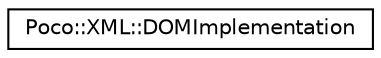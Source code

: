 digraph "Graphical Class Hierarchy"
{
 // LATEX_PDF_SIZE
  edge [fontname="Helvetica",fontsize="10",labelfontname="Helvetica",labelfontsize="10"];
  node [fontname="Helvetica",fontsize="10",shape=record];
  rankdir="LR";
  Node0 [label="Poco::XML::DOMImplementation",height=0.2,width=0.4,color="black", fillcolor="white", style="filled",URL="$classPoco_1_1XML_1_1DOMImplementation.html",tooltip=" "];
}
